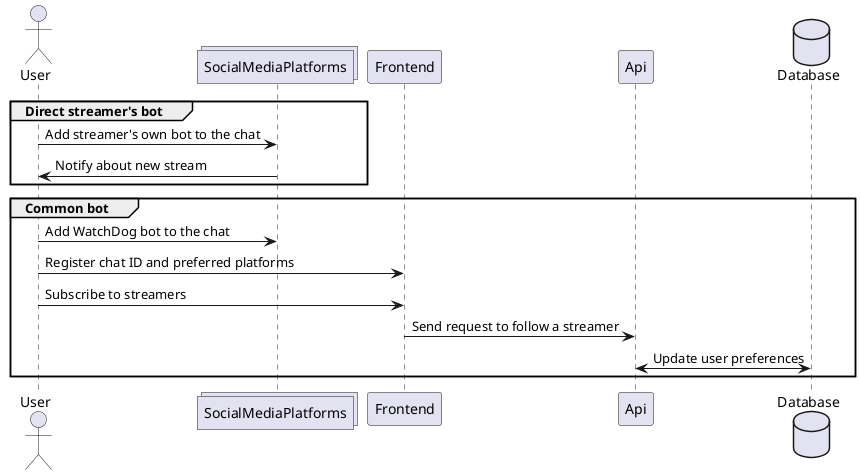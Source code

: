 @startuml Follow_Streamer

actor User
collections SocialMediaPlatforms
participant Frontend
participant Api
database Database

group Direct streamer's bot
    User -> SocialMediaPlatforms : Add streamer's own bot to the chat
    SocialMediaPlatforms -> User : Notify about new stream
end

group Common bot
    User -> SocialMediaPlatforms : Add WatchDog bot to the chat
    User -> Frontend : Register chat ID and preferred platforms
    User -> Frontend : Subscribe to streamers
    Frontend -> Api : Send request to follow a streamer
    Api <-> Database : Update user preferences
end

@enduml